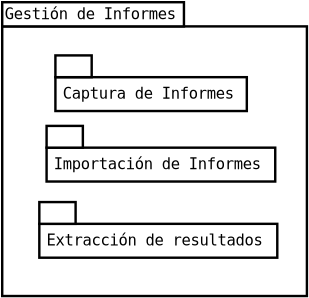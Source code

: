 <?xml version="1.0" encoding="UTF-8"?>
<dia:diagram xmlns:dia="http://www.lysator.liu.se/~alla/dia/"><dia:layer name="Background" visible="true"><dia:object type="UML - LargePackage" version="0" id="O0"><dia:attribute name="obj_pos"><dia:point val="7.2,4.4"/></dia:attribute><dia:attribute name="obj_bb"><dia:rectangle val="7.15,2.55;19.85,15.6"/></dia:attribute><dia:attribute name="elem_corner"><dia:point val="7.2,4.4"/></dia:attribute><dia:attribute name="elem_width"><dia:real val="12.6"/></dia:attribute><dia:attribute name="elem_height"><dia:real val="11.15"/></dia:attribute><dia:attribute name="stereotype"><dia:string>##</dia:string></dia:attribute><dia:attribute name="name"><dia:string>#Gestión de Informes#</dia:string></dia:attribute></dia:object><dia:object type="UML - SmallPackage" version="0" id="O1"><dia:attribute name="obj_pos"><dia:point val="9.4,6.5"/></dia:attribute><dia:attribute name="obj_bb"><dia:rectangle val="9.35,5.55;16.7,7.95"/></dia:attribute><dia:attribute name="elem_corner"><dia:point val="9.4,6.5"/></dia:attribute><dia:attribute name="elem_width"><dia:real val="7.25"/></dia:attribute><dia:attribute name="elem_height"><dia:real val="1.4"/></dia:attribute><dia:attribute name="stereotype"><dia:string>##</dia:string></dia:attribute><dia:attribute name="text"><dia:composite type="text"><dia:attribute name="string"><dia:string>#Captura de Informes#</dia:string></dia:attribute><dia:attribute name="font"><dia:font family="monospace" style="0" name="Courier"/></dia:attribute><dia:attribute name="height"><dia:real val="0.8"/></dia:attribute><dia:attribute name="pos"><dia:point val="9.7,7.4"/></dia:attribute><dia:attribute name="color"><dia:color val="#000000"/></dia:attribute><dia:attribute name="alignment"><dia:enum val="0"/></dia:attribute></dia:composite></dia:attribute></dia:object><dia:object type="UML - SmallPackage" version="0" id="O2"><dia:attribute name="obj_pos"><dia:point val="9.035,9.415"/></dia:attribute><dia:attribute name="obj_bb"><dia:rectangle val="8.985,8.465;17.735,10.865"/></dia:attribute><dia:attribute name="elem_corner"><dia:point val="9.035,9.415"/></dia:attribute><dia:attribute name="elem_width"><dia:real val="8.65"/></dia:attribute><dia:attribute name="elem_height"><dia:real val="1.4"/></dia:attribute><dia:attribute name="stereotype"><dia:string>##</dia:string></dia:attribute><dia:attribute name="text"><dia:composite type="text"><dia:attribute name="string"><dia:string>#Importación de Informes#</dia:string></dia:attribute><dia:attribute name="font"><dia:font family="monospace" style="0" name="Courier"/></dia:attribute><dia:attribute name="height"><dia:real val="0.8"/></dia:attribute><dia:attribute name="pos"><dia:point val="9.335,10.315"/></dia:attribute><dia:attribute name="color"><dia:color val="#000000"/></dia:attribute><dia:attribute name="alignment"><dia:enum val="0"/></dia:attribute></dia:composite></dia:attribute></dia:object><dia:object type="UML - SmallPackage" version="0" id="O3"><dia:attribute name="obj_pos"><dia:point val="8.735,12.565"/></dia:attribute><dia:attribute name="obj_bb"><dia:rectangle val="8.685,11.615;17.785,14.015"/></dia:attribute><dia:attribute name="elem_corner"><dia:point val="8.735,12.565"/></dia:attribute><dia:attribute name="elem_width"><dia:real val="9"/></dia:attribute><dia:attribute name="elem_height"><dia:real val="1.4"/></dia:attribute><dia:attribute name="stereotype"><dia:string>##</dia:string></dia:attribute><dia:attribute name="text"><dia:composite type="text"><dia:attribute name="string"><dia:string>#Extracción de resultados#</dia:string></dia:attribute><dia:attribute name="font"><dia:font family="monospace" style="0" name="Courier"/></dia:attribute><dia:attribute name="height"><dia:real val="0.8"/></dia:attribute><dia:attribute name="pos"><dia:point val="9.035,13.465"/></dia:attribute><dia:attribute name="color"><dia:color val="#000000"/></dia:attribute><dia:attribute name="alignment"><dia:enum val="0"/></dia:attribute></dia:composite></dia:attribute></dia:object></dia:layer></dia:diagram>
